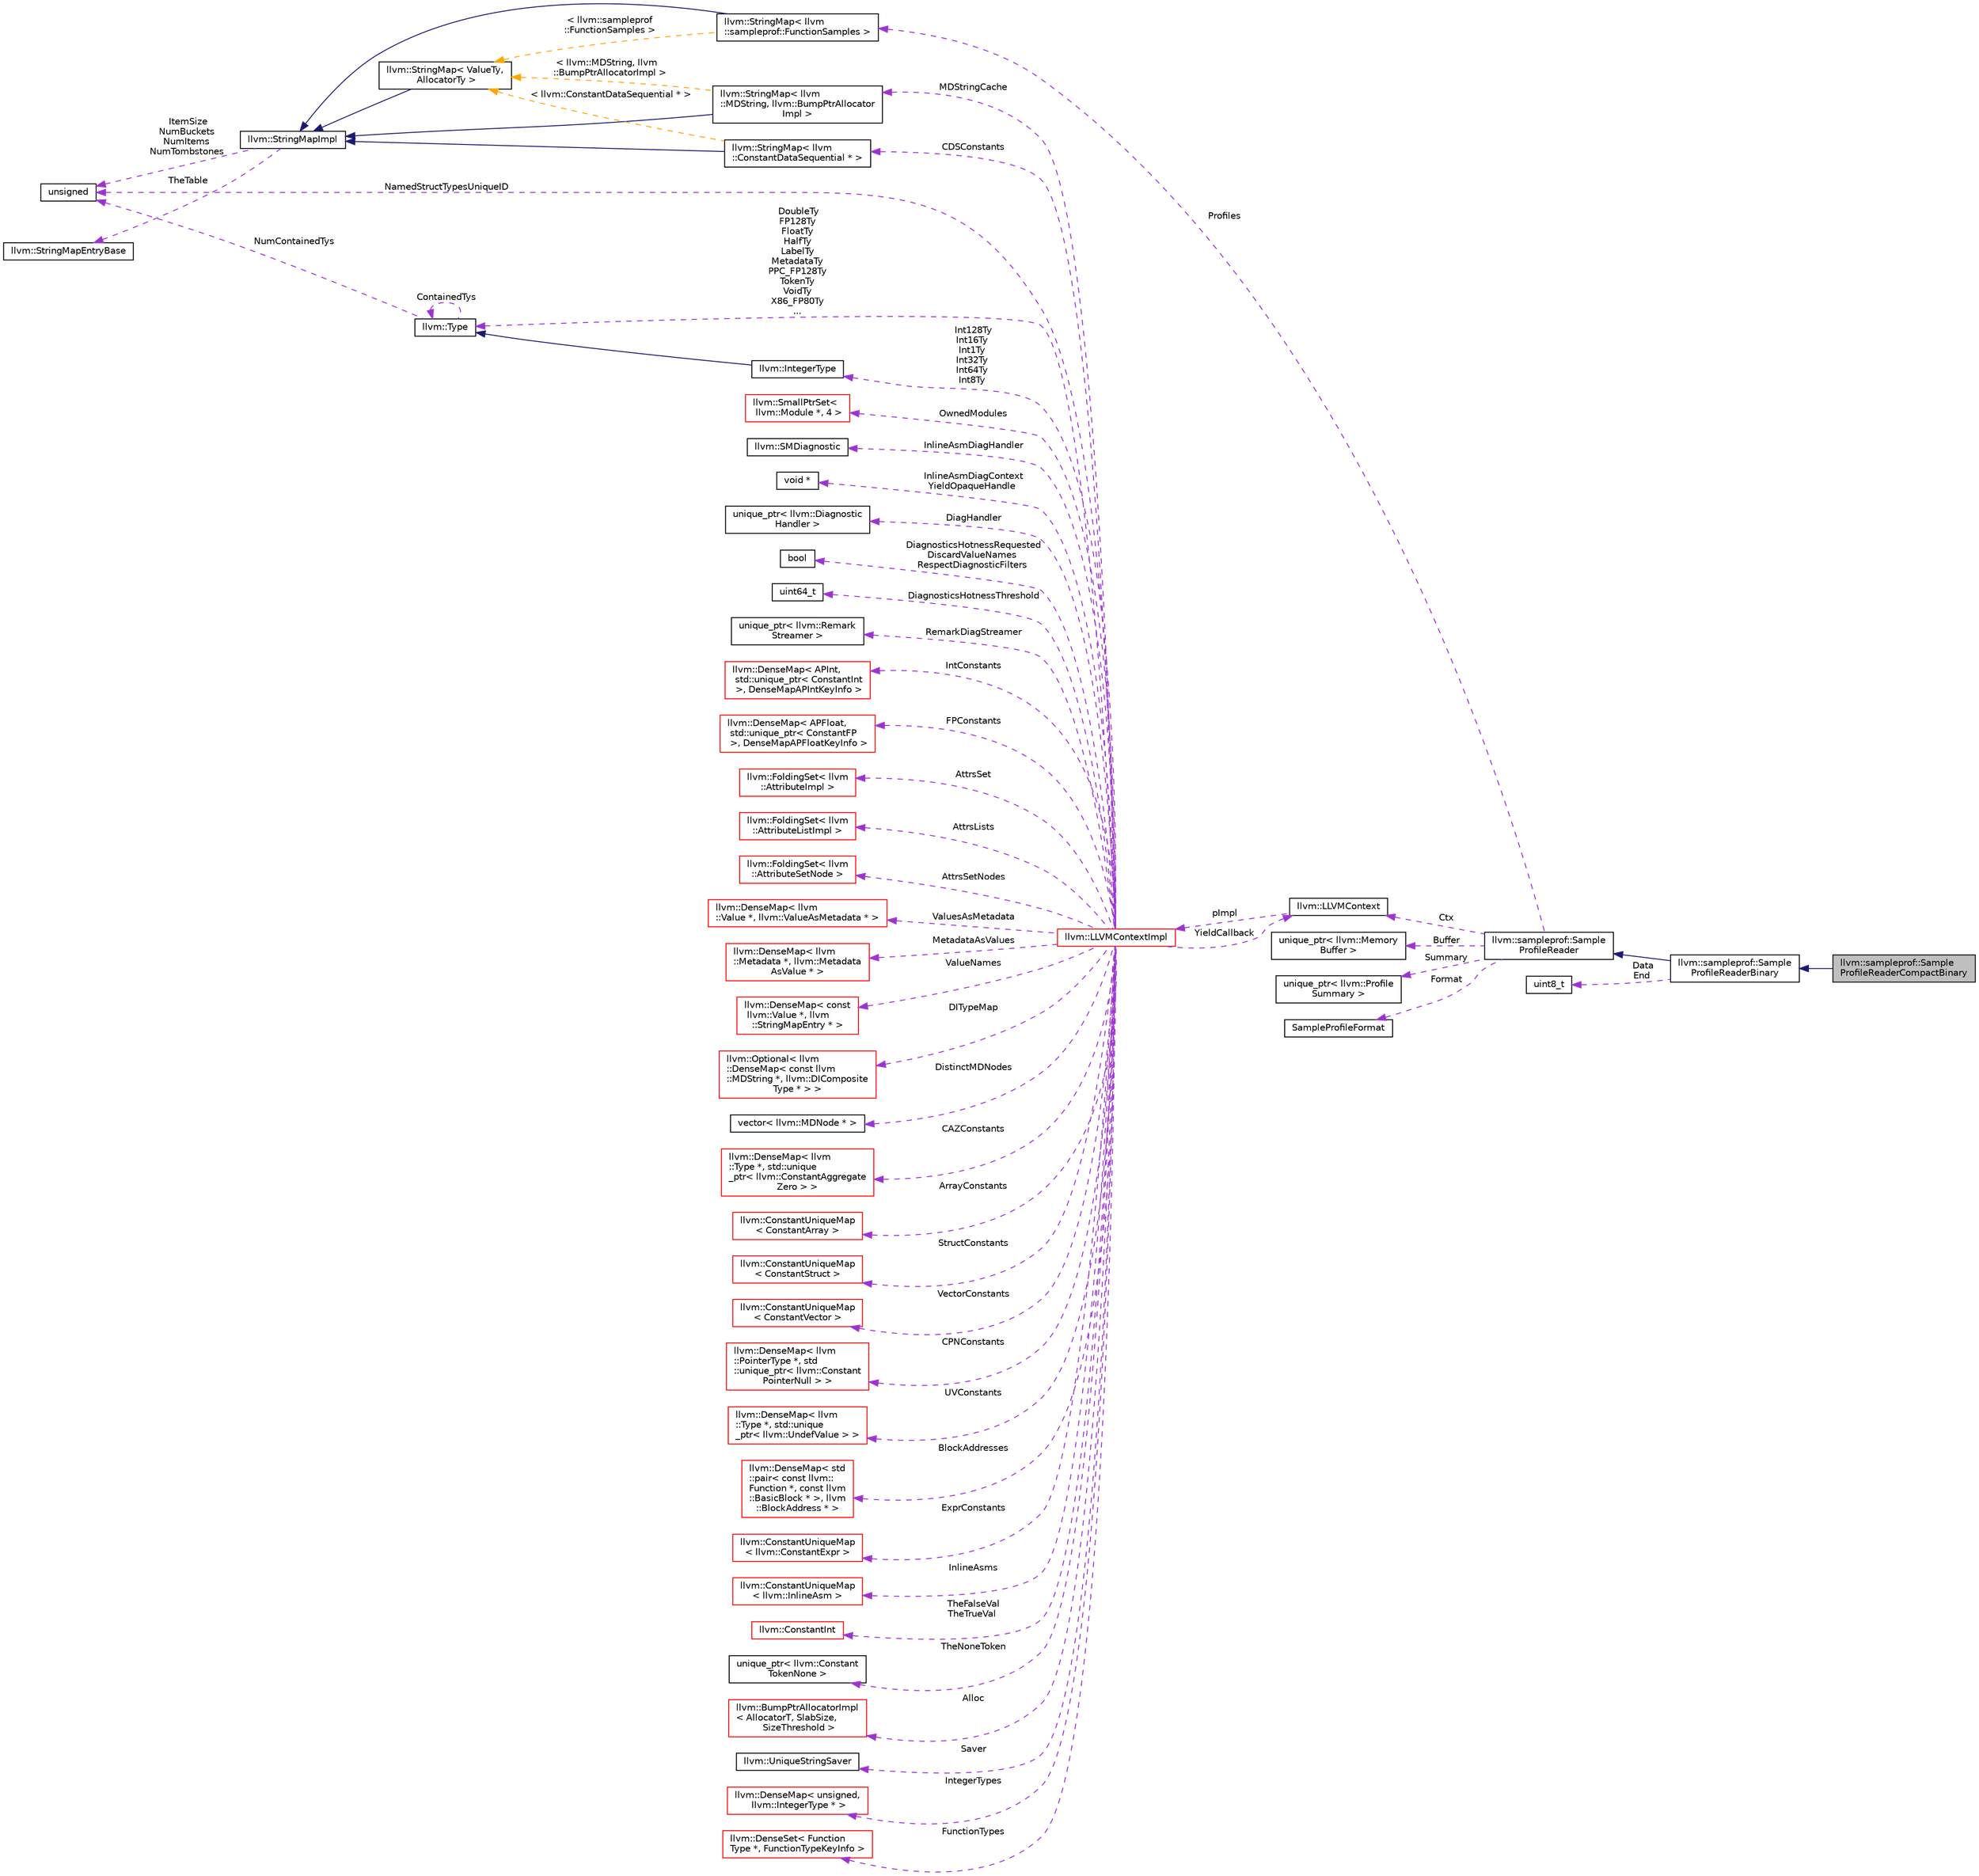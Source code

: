 digraph "llvm::sampleprof::SampleProfileReaderCompactBinary"
{
 // LATEX_PDF_SIZE
  bgcolor="transparent";
  edge [fontname="Helvetica",fontsize="10",labelfontname="Helvetica",labelfontsize="10"];
  node [fontname="Helvetica",fontsize="10",shape="box"];
  rankdir="LR";
  Node1 [label="llvm::sampleprof::Sample\lProfileReaderCompactBinary",height=0.2,width=0.4,color="black", fillcolor="grey75", style="filled", fontcolor="black",tooltip=" "];
  Node2 -> Node1 [dir="back",color="midnightblue",fontsize="10",style="solid",fontname="Helvetica"];
  Node2 [label="llvm::sampleprof::Sample\lProfileReaderBinary",height=0.2,width=0.4,color="black",URL="$classllvm_1_1sampleprof_1_1SampleProfileReaderBinary.html",tooltip=" "];
  Node3 -> Node2 [dir="back",color="midnightblue",fontsize="10",style="solid",fontname="Helvetica"];
  Node3 [label="llvm::sampleprof::Sample\lProfileReader",height=0.2,width=0.4,color="black",URL="$classllvm_1_1sampleprof_1_1SampleProfileReader.html",tooltip="Sample-based profile reader."];
  Node4 -> Node3 [dir="back",color="darkorchid3",fontsize="10",style="dashed",label=" Profiles" ,fontname="Helvetica"];
  Node4 [label="llvm::StringMap\< llvm\l::sampleprof::FunctionSamples \>",height=0.2,width=0.4,color="black",URL="$classllvm_1_1StringMap.html",tooltip=" "];
  Node5 -> Node4 [dir="back",color="midnightblue",fontsize="10",style="solid",fontname="Helvetica"];
  Node5 [label="llvm::StringMapImpl",height=0.2,width=0.4,color="black",URL="$classllvm_1_1StringMapImpl.html",tooltip="StringMapImpl - This is the base class of StringMap that is shared among all of its instantiations."];
  Node6 -> Node5 [dir="back",color="darkorchid3",fontsize="10",style="dashed",label=" TheTable" ,fontname="Helvetica"];
  Node6 [label="llvm::StringMapEntryBase",height=0.2,width=0.4,color="black",URL="$classllvm_1_1StringMapEntryBase.html",tooltip="StringMapEntryBase - Shared base class of StringMapEntry instances."];
  Node7 -> Node5 [dir="back",color="darkorchid3",fontsize="10",style="dashed",label=" ItemSize\nNumBuckets\nNumItems\nNumTombstones" ,fontname="Helvetica"];
  Node7 [label="unsigned",height=0.2,width=0.4,color="black",URL="$classunsigned.html",tooltip=" "];
  Node8 -> Node4 [dir="back",color="orange",fontsize="10",style="dashed",label=" \< llvm::sampleprof\l::FunctionSamples \>" ,fontname="Helvetica"];
  Node8 [label="llvm::StringMap\< ValueTy,\l AllocatorTy \>",height=0.2,width=0.4,color="black",URL="$classllvm_1_1StringMap.html",tooltip="StringMap - This is an unconventional map that is specialized for handling keys that are \"strings\",..."];
  Node5 -> Node8 [dir="back",color="midnightblue",fontsize="10",style="solid",fontname="Helvetica"];
  Node9 -> Node3 [dir="back",color="darkorchid3",fontsize="10",style="dashed",label=" Ctx" ,fontname="Helvetica"];
  Node9 [label="llvm::LLVMContext",height=0.2,width=0.4,color="black",URL="$classllvm_1_1LLVMContext.html",tooltip="This is an important class for using LLVM in a threaded context."];
  Node10 -> Node9 [dir="back",color="darkorchid3",fontsize="10",style="dashed",label=" pImpl" ,fontname="Helvetica"];
  Node10 [label="llvm::LLVMContextImpl",height=0.2,width=0.4,color="red",URL="$classllvm_1_1LLVMContextImpl.html",tooltip=" "];
  Node11 -> Node10 [dir="back",color="darkorchid3",fontsize="10",style="dashed",label=" OwnedModules" ,fontname="Helvetica"];
  Node11 [label="llvm::SmallPtrSet\<\l llvm::Module *, 4 \>",height=0.2,width=0.4,color="red",URL="$classllvm_1_1SmallPtrSet.html",tooltip=" "];
  Node18 -> Node10 [dir="back",color="darkorchid3",fontsize="10",style="dashed",label=" InlineAsmDiagHandler" ,fontname="Helvetica"];
  Node18 [label="llvm::SMDiagnostic",height=0.2,width=0.4,color="black",URL="$classllvm_1_1SMDiagnostic.html",tooltip="Instances of this class encapsulate one diagnostic report, allowing printing to a raw_ostream as a ca..."];
  Node19 -> Node10 [dir="back",color="darkorchid3",fontsize="10",style="dashed",label=" InlineAsmDiagContext\nYieldOpaqueHandle" ,fontname="Helvetica"];
  Node19 [label="void *",height=0.2,width=0.4,color="black",tooltip=" "];
  Node20 -> Node10 [dir="back",color="darkorchid3",fontsize="10",style="dashed",label=" DiagHandler" ,fontname="Helvetica"];
  Node20 [label="unique_ptr\< llvm::Diagnostic\lHandler \>",height=0.2,width=0.4,color="black",tooltip=" "];
  Node21 -> Node10 [dir="back",color="darkorchid3",fontsize="10",style="dashed",label=" DiagnosticsHotnessRequested\nDiscardValueNames\nRespectDiagnosticFilters" ,fontname="Helvetica"];
  Node21 [label="bool",height=0.2,width=0.4,color="black",URL="$classbool.html",tooltip=" "];
  Node22 -> Node10 [dir="back",color="darkorchid3",fontsize="10",style="dashed",label=" DiagnosticsHotnessThreshold" ,fontname="Helvetica"];
  Node22 [label="uint64_t",height=0.2,width=0.4,color="black",tooltip=" "];
  Node23 -> Node10 [dir="back",color="darkorchid3",fontsize="10",style="dashed",label=" RemarkDiagStreamer" ,fontname="Helvetica"];
  Node23 [label="unique_ptr\< llvm::Remark\lStreamer \>",height=0.2,width=0.4,color="black",tooltip=" "];
  Node9 -> Node10 [dir="back",color="darkorchid3",fontsize="10",style="dashed",label=" YieldCallback" ,fontname="Helvetica"];
  Node24 -> Node10 [dir="back",color="darkorchid3",fontsize="10",style="dashed",label=" IntConstants" ,fontname="Helvetica"];
  Node24 [label="llvm::DenseMap\< APInt,\l std::unique_ptr\< ConstantInt\l \>, DenseMapAPIntKeyInfo \>",height=0.2,width=0.4,color="red",URL="$classllvm_1_1DenseMap.html",tooltip=" "];
  Node28 -> Node10 [dir="back",color="darkorchid3",fontsize="10",style="dashed",label=" FPConstants" ,fontname="Helvetica"];
  Node28 [label="llvm::DenseMap\< APFloat,\l std::unique_ptr\< ConstantFP\l \>, DenseMapAPFloatKeyInfo \>",height=0.2,width=0.4,color="red",URL="$classllvm_1_1DenseMap.html",tooltip=" "];
  Node30 -> Node10 [dir="back",color="darkorchid3",fontsize="10",style="dashed",label=" AttrsSet" ,fontname="Helvetica"];
  Node30 [label="llvm::FoldingSet\< llvm\l::AttributeImpl \>",height=0.2,width=0.4,color="red",URL="$classllvm_1_1FoldingSet.html",tooltip=" "];
  Node36 -> Node10 [dir="back",color="darkorchid3",fontsize="10",style="dashed",label=" AttrsLists" ,fontname="Helvetica"];
  Node36 [label="llvm::FoldingSet\< llvm\l::AttributeListImpl \>",height=0.2,width=0.4,color="red",URL="$classllvm_1_1FoldingSet.html",tooltip=" "];
  Node38 -> Node10 [dir="back",color="darkorchid3",fontsize="10",style="dashed",label=" AttrsSetNodes" ,fontname="Helvetica"];
  Node38 [label="llvm::FoldingSet\< llvm\l::AttributeSetNode \>",height=0.2,width=0.4,color="red",URL="$classllvm_1_1FoldingSet.html",tooltip=" "];
  Node40 -> Node10 [dir="back",color="darkorchid3",fontsize="10",style="dashed",label=" MDStringCache" ,fontname="Helvetica"];
  Node40 [label="llvm::StringMap\< llvm\l::MDString, llvm::BumpPtrAllocator\lImpl \>",height=0.2,width=0.4,color="black",URL="$classllvm_1_1StringMap.html",tooltip=" "];
  Node5 -> Node40 [dir="back",color="midnightblue",fontsize="10",style="solid",fontname="Helvetica"];
  Node8 -> Node40 [dir="back",color="orange",fontsize="10",style="dashed",label=" \< llvm::MDString, llvm\l::BumpPtrAllocatorImpl \>" ,fontname="Helvetica"];
  Node41 -> Node10 [dir="back",color="darkorchid3",fontsize="10",style="dashed",label=" ValuesAsMetadata" ,fontname="Helvetica"];
  Node41 [label="llvm::DenseMap\< llvm\l::Value *, llvm::ValueAsMetadata * \>",height=0.2,width=0.4,color="red",URL="$classllvm_1_1DenseMap.html",tooltip=" "];
  Node43 -> Node10 [dir="back",color="darkorchid3",fontsize="10",style="dashed",label=" MetadataAsValues" ,fontname="Helvetica"];
  Node43 [label="llvm::DenseMap\< llvm\l::Metadata *, llvm::Metadata\lAsValue * \>",height=0.2,width=0.4,color="red",URL="$classllvm_1_1DenseMap.html",tooltip=" "];
  Node45 -> Node10 [dir="back",color="darkorchid3",fontsize="10",style="dashed",label=" ValueNames" ,fontname="Helvetica"];
  Node45 [label="llvm::DenseMap\< const\l llvm::Value *, llvm\l::StringMapEntry * \>",height=0.2,width=0.4,color="red",URL="$classllvm_1_1DenseMap.html",tooltip=" "];
  Node47 -> Node10 [dir="back",color="darkorchid3",fontsize="10",style="dashed",label=" DITypeMap" ,fontname="Helvetica"];
  Node47 [label="llvm::Optional\< llvm\l::DenseMap\< const llvm\l::MDString *, llvm::DIComposite\lType * \> \>",height=0.2,width=0.4,color="red",URL="$classllvm_1_1Optional.html",tooltip=" "];
  Node49 -> Node10 [dir="back",color="darkorchid3",fontsize="10",style="dashed",label=" DistinctMDNodes" ,fontname="Helvetica"];
  Node49 [label="vector\< llvm::MDNode * \>",height=0.2,width=0.4,color="black",tooltip=" "];
  Node50 -> Node10 [dir="back",color="darkorchid3",fontsize="10",style="dashed",label=" CAZConstants" ,fontname="Helvetica"];
  Node50 [label="llvm::DenseMap\< llvm\l::Type *, std::unique\l_ptr\< llvm::ConstantAggregate\lZero \> \>",height=0.2,width=0.4,color="red",URL="$classllvm_1_1DenseMap.html",tooltip=" "];
  Node52 -> Node10 [dir="back",color="darkorchid3",fontsize="10",style="dashed",label=" ArrayConstants" ,fontname="Helvetica"];
  Node52 [label="llvm::ConstantUniqueMap\l\< ConstantArray \>",height=0.2,width=0.4,color="red",URL="$classllvm_1_1ConstantUniqueMap.html",tooltip=" "];
  Node54 -> Node10 [dir="back",color="darkorchid3",fontsize="10",style="dashed",label=" StructConstants" ,fontname="Helvetica"];
  Node54 [label="llvm::ConstantUniqueMap\l\< ConstantStruct \>",height=0.2,width=0.4,color="red",URL="$classllvm_1_1ConstantUniqueMap.html",tooltip=" "];
  Node55 -> Node10 [dir="back",color="darkorchid3",fontsize="10",style="dashed",label=" VectorConstants" ,fontname="Helvetica"];
  Node55 [label="llvm::ConstantUniqueMap\l\< ConstantVector \>",height=0.2,width=0.4,color="red",URL="$classllvm_1_1ConstantUniqueMap.html",tooltip=" "];
  Node56 -> Node10 [dir="back",color="darkorchid3",fontsize="10",style="dashed",label=" CPNConstants" ,fontname="Helvetica"];
  Node56 [label="llvm::DenseMap\< llvm\l::PointerType *, std\l::unique_ptr\< llvm::Constant\lPointerNull \> \>",height=0.2,width=0.4,color="red",URL="$classllvm_1_1DenseMap.html",tooltip=" "];
  Node58 -> Node10 [dir="back",color="darkorchid3",fontsize="10",style="dashed",label=" UVConstants" ,fontname="Helvetica"];
  Node58 [label="llvm::DenseMap\< llvm\l::Type *, std::unique\l_ptr\< llvm::UndefValue \> \>",height=0.2,width=0.4,color="red",URL="$classllvm_1_1DenseMap.html",tooltip=" "];
  Node60 -> Node10 [dir="back",color="darkorchid3",fontsize="10",style="dashed",label=" CDSConstants" ,fontname="Helvetica"];
  Node60 [label="llvm::StringMap\< llvm\l::ConstantDataSequential * \>",height=0.2,width=0.4,color="black",URL="$classllvm_1_1StringMap.html",tooltip=" "];
  Node5 -> Node60 [dir="back",color="midnightblue",fontsize="10",style="solid",fontname="Helvetica"];
  Node8 -> Node60 [dir="back",color="orange",fontsize="10",style="dashed",label=" \< llvm::ConstantDataSequential * \>" ,fontname="Helvetica"];
  Node61 -> Node10 [dir="back",color="darkorchid3",fontsize="10",style="dashed",label=" BlockAddresses" ,fontname="Helvetica"];
  Node61 [label="llvm::DenseMap\< std\l::pair\< const llvm::\lFunction *, const llvm\l::BasicBlock * \>, llvm\l::BlockAddress * \>",height=0.2,width=0.4,color="red",URL="$classllvm_1_1DenseMap.html",tooltip=" "];
  Node63 -> Node10 [dir="back",color="darkorchid3",fontsize="10",style="dashed",label=" ExprConstants" ,fontname="Helvetica"];
  Node63 [label="llvm::ConstantUniqueMap\l\< llvm::ConstantExpr \>",height=0.2,width=0.4,color="red",URL="$classllvm_1_1ConstantUniqueMap.html",tooltip=" "];
  Node64 -> Node10 [dir="back",color="darkorchid3",fontsize="10",style="dashed",label=" InlineAsms" ,fontname="Helvetica"];
  Node64 [label="llvm::ConstantUniqueMap\l\< llvm::InlineAsm \>",height=0.2,width=0.4,color="red",URL="$classllvm_1_1ConstantUniqueMap.html",tooltip=" "];
  Node65 -> Node10 [dir="back",color="darkorchid3",fontsize="10",style="dashed",label=" TheFalseVal\nTheTrueVal" ,fontname="Helvetica"];
  Node65 [label="llvm::ConstantInt",height=0.2,width=0.4,color="red",URL="$classllvm_1_1ConstantInt.html",tooltip="This is the shared class of boolean and integer constants."];
  Node70 -> Node10 [dir="back",color="darkorchid3",fontsize="10",style="dashed",label=" TheNoneToken" ,fontname="Helvetica"];
  Node70 [label="unique_ptr\< llvm::Constant\lTokenNone \>",height=0.2,width=0.4,color="black",tooltip=" "];
  Node71 -> Node10 [dir="back",color="darkorchid3",fontsize="10",style="dashed",label=" DoubleTy\nFP128Ty\nFloatTy\nHalfTy\nLabelTy\nMetadataTy\nPPC_FP128Ty\nTokenTy\nVoidTy\nX86_FP80Ty\n..." ,fontname="Helvetica"];
  Node71 [label="llvm::Type",height=0.2,width=0.4,color="black",URL="$classllvm_1_1Type.html",tooltip="The instances of the Type class are immutable: once they are created, they are never changed."];
  Node7 -> Node71 [dir="back",color="darkorchid3",fontsize="10",style="dashed",label=" NumContainedTys" ,fontname="Helvetica"];
  Node71 -> Node71 [dir="back",color="darkorchid3",fontsize="10",style="dashed",label=" ContainedTys" ,fontname="Helvetica"];
  Node72 -> Node10 [dir="back",color="darkorchid3",fontsize="10",style="dashed",label=" Int128Ty\nInt16Ty\nInt1Ty\nInt32Ty\nInt64Ty\nInt8Ty" ,fontname="Helvetica"];
  Node72 [label="llvm::IntegerType",height=0.2,width=0.4,color="black",URL="$classllvm_1_1IntegerType.html",tooltip="Class to represent integer types."];
  Node71 -> Node72 [dir="back",color="midnightblue",fontsize="10",style="solid",fontname="Helvetica"];
  Node73 -> Node10 [dir="back",color="darkorchid3",fontsize="10",style="dashed",label=" Alloc" ,fontname="Helvetica"];
  Node73 [label="llvm::BumpPtrAllocatorImpl\l\< AllocatorT, SlabSize,\l SizeThreshold \>",height=0.2,width=0.4,color="red",URL="$classllvm_1_1BumpPtrAllocatorImpl.html",tooltip="Allocate memory in an ever growing pool, as if by bump-pointer."];
  Node75 -> Node10 [dir="back",color="darkorchid3",fontsize="10",style="dashed",label=" Saver" ,fontname="Helvetica"];
  Node75 [label="llvm::UniqueStringSaver",height=0.2,width=0.4,color="black",URL="$classllvm_1_1UniqueStringSaver.html",tooltip="Saves strings in the provided stable storage and returns a StringRef with a stable character pointer."];
  Node76 -> Node10 [dir="back",color="darkorchid3",fontsize="10",style="dashed",label=" IntegerTypes" ,fontname="Helvetica"];
  Node76 [label="llvm::DenseMap\< unsigned,\l llvm::IntegerType * \>",height=0.2,width=0.4,color="red",URL="$classllvm_1_1DenseMap.html",tooltip=" "];
  Node78 -> Node10 [dir="back",color="darkorchid3",fontsize="10",style="dashed",label=" FunctionTypes" ,fontname="Helvetica"];
  Node78 [label="llvm::DenseSet\< Function\lType *, FunctionTypeKeyInfo \>",height=0.2,width=0.4,color="red",URL="$classllvm_1_1DenseSet.html",tooltip=" "];
  Node7 -> Node10 [dir="back",color="darkorchid3",fontsize="10",style="dashed",label=" NamedStructTypesUniqueID" ,fontname="Helvetica"];
  Node111 -> Node3 [dir="back",color="darkorchid3",fontsize="10",style="dashed",label=" Buffer" ,fontname="Helvetica"];
  Node111 [label="unique_ptr\< llvm::Memory\lBuffer \>",height=0.2,width=0.4,color="black",tooltip=" "];
  Node112 -> Node3 [dir="back",color="darkorchid3",fontsize="10",style="dashed",label=" Summary" ,fontname="Helvetica"];
  Node112 [label="unique_ptr\< llvm::Profile\lSummary \>",height=0.2,width=0.4,color="black",tooltip=" "];
  Node113 -> Node3 [dir="back",color="darkorchid3",fontsize="10",style="dashed",label=" Format" ,fontname="Helvetica"];
  Node113 [label="SampleProfileFormat",height=0.2,width=0.4,color="black",tooltip=" "];
  Node114 -> Node2 [dir="back",color="darkorchid3",fontsize="10",style="dashed",label=" Data\nEnd" ,fontname="Helvetica"];
  Node114 [label="uint8_t",height=0.2,width=0.4,color="black",tooltip=" "];
}
